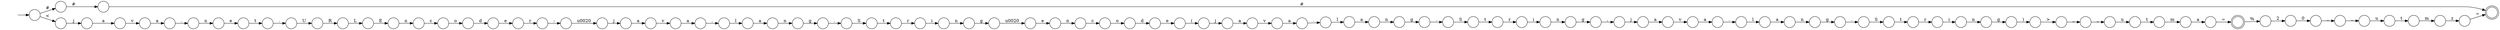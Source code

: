 digraph Automaton {
  rankdir = LR;
  0 [shape=circle,label=""];
  0 -> 5 [label="d"]
  1 [shape=circle,label=""];
  1 -> 11 [label="t"]
  2 [shape=circle,label=""];
  2 -> 88 [label="u"]
  3 [shape=circle,label=""];
  3 -> 49 [label="n"]
  4 [shape=circle,label=""];
  4 -> 25 [label="#"]
  5 [shape=circle,label=""];
  5 -> 92 [label="e"]
  6 [shape=circle,label=""];
  6 -> 48 [label="a"]
  7 [shape=circle,label=""];
  7 -> 38 [label="S"]
  8 [shape=circle,label=""];
  8 -> 40 [label="."]
  9 [shape=circle,label=""];
  9 -> 15 [label="("]
  10 [shape=circle,label=""];
  10 -> 2 [label="_"]
  11 [shape=circle,label=""];
  11 -> 29 [label="r"]
  12 [shape=circle,label=""];
  12 -> 99 [label="n"]
  13 [shape=circle,label=""];
  13 -> 73 [label="d"]
  14 [shape=circle,label=""];
  14 -> 8 [label="t"]
  15 [shape=circle,label=""];
  15 -> 82 [label="j"]
  16 [shape=circle,label=""];
  16 -> 69 [label="n"]
  17 [shape=circle,label=""];
  17 -> 3 [label="a"]
  18 [shape=circle,label=""];
  18 -> 33 [label="l"]
  19 [shape=circle,label=""];
  19 -> 47 [label=":"]
  20 [shape=circle,label=""];
  20 -> 64 [label="L"]
  21 [shape=circle,label=""];
  21 -> 27 [label="n"]
  22 [shape=circle,label=""];
  22 -> 1 [label="S"]
  23 [shape=circle,label=""];
  23 -> 67 [label="."]
  24 [shape=circle,label=""];
  24 -> 12 [label="i"]
  25 [shape=circle,label=""];
  25 -> 54 [label="#"]
  26 [shape=circle,label=""];
  26 -> 52 [label="."]
  27 [shape=circle,label=""];
  27 -> 84 [label="g"]
  28 [shape=circle,label=""];
  28 -> 6 [label="v"]
  29 [shape=circle,label=""];
  29 -> 45 [label="i"]
  30 [shape=circle,label=""];
  30 -> 74 [label="t"]
  31 [shape=circle,label=""];
  31 -> 43 [label=">"]
  32 [shape=circle,label=""];
  32 -> 44 [label="\u0020"]
  33 [shape=circle,label=""];
  33 -> 21 [label="a"]
  34 [shape=circle,label=""];
  34 -> 97 [label="_"]
  35 [shape=circle,label=""];
  35 -> 10 [label="_"]
  36 [shape=circle,label=""];
  36 -> 66 [label="a"]
  37 [shape=circle,label=""];
  37 -> 23 [label="g"]
  38 [shape=circle,label=""];
  38 -> 80 [label="t"]
  39 [shape=circle,label=""];
  initial [shape=plaintext,label=""];
  initial -> 39
  39 -> 4 [label="#"]
  39 -> 65 [label="<"]
  40 [shape=circle,label=""];
  40 -> 53 [label="U"]
  41 [shape=circle,label=""];
  41 -> 37 [label="n"]
  42 [shape=circle,label=""];
  42 -> 36 [label="j"]
  43 [shape=circle,label=""];
  43 -> 34 [label="_"]
  44 [shape=circle,label=""];
  44 -> 16 [label="e"]
  45 [shape=circle,label=""];
  45 -> 50 [label="n"]
  46 [shape=circle,label=""];
  46 -> 18 [label="."]
  47 [shape=circle,label=""];
  47 -> 75 [label="\u0020"]
  48 [shape=circle,label=""];
  48 -> 78 [label="."]
  49 [shape=circle,label=""];
  49 -> 70 [label="g"]
  50 [shape=circle,label=""];
  50 -> 68 [label="g"]
  51 [shape=circle,label=""];
  51 -> 46 [label="a"]
  52 [shape=circle,label=""];
  52 -> 72 [label="l"]
  53 [shape=circle,label=""];
  53 -> 20 [label="R"]
  54 [shape=doublecircle,label=""];
  55 [shape=circle,label=""];
  55 -> 35 [label="0"]
  56 [shape=circle,label=""];
  56 -> 14 [label="e"]
  57 [shape=circle,label=""];
  57 -> 94 [label="v"]
  58 [shape=circle,label=""];
  58 -> 63 [label="m"]
  59 [shape=circle,label=""];
  59 -> 24 [label="r"]
  60 [shape=circle,label=""];
  60 -> 28 [label="a"]
  61 [shape=circle,label=""];
  61 -> 81 [label="n"]
  62 [shape=circle,label=""];
  62 -> 54 [label="="]
  63 [shape=circle,label=""];
  63 -> 62 [label="z"]
  64 [shape=circle,label=""];
  64 -> 61 [label="E"]
  65 [shape=circle,label=""];
  65 -> 60 [label="j"]
  66 [shape=circle,label=""];
  66 -> 51 [label="v"]
  67 [shape=circle,label=""];
  67 -> 77 [label="S"]
  68 [shape=circle,label=""];
  68 -> 31 [label=")"]
  69 [shape=circle,label=""];
  69 -> 86 [label="c"]
  70 [shape=circle,label=""];
  70 -> 7 [label="."]
  71 [shape=circle,label=""];
  71 -> 93 [label="a"]
  72 [shape=circle,label=""];
  72 -> 41 [label="a"]
  73 [shape=circle,label=""];
  73 -> 9 [label="e"]
  74 [shape=circle,label=""];
  74 -> 91 [label="m"]
  75 [shape=circle,label=""];
  75 -> 71 [label="j"]
  76 [shape=circle,label=""];
  76 -> 55 [label="2"]
  77 [shape=circle,label=""];
  77 -> 59 [label="t"]
  78 [shape=circle,label=""];
  78 -> 56 [label="n"]
  79 [shape=circle,label=""];
  79 -> 100 [label="n"]
  80 [shape=circle,label=""];
  80 -> 95 [label="r"]
  81 [shape=circle,label=""];
  81 -> 96 [label="c"]
  82 [shape=circle,label=""];
  82 -> 57 [label="a"]
  83 [shape=circle,label=""];
  83 -> 89 [label="."]
  84 [shape=circle,label=""];
  84 -> 22 [label="."]
  85 [shape=circle,label=""];
  85 -> 98 [label="="]
  86 [shape=circle,label=""];
  86 -> 13 [label="o"]
  87 [shape=circle,label=""];
  87 -> 42 [label=","]
  88 [shape=circle,label=""];
  88 -> 58 [label="t"]
  89 [shape=circle,label=""];
  89 -> 17 [label="l"]
  90 [shape=circle,label=""];
  90 -> 83 [label="a"]
  91 [shape=circle,label=""];
  91 -> 85 [label="a"]
  92 [shape=circle,label=""];
  92 -> 19 [label="r"]
  93 [shape=circle,label=""];
  93 -> 90 [label="v"]
  94 [shape=circle,label=""];
  94 -> 26 [label="a"]
  95 [shape=circle,label=""];
  95 -> 79 [label="i"]
  96 [shape=circle,label=""];
  96 -> 0 [label="o"]
  97 [shape=circle,label=""];
  97 -> 30 [label="u"]
  98 [shape=doublecircle,label=""];
  98 -> 76 [label="%"]
  99 [shape=circle,label=""];
  99 -> 87 [label="g"]
  100 [shape=circle,label=""];
  100 -> 32 [label="g"]
}

